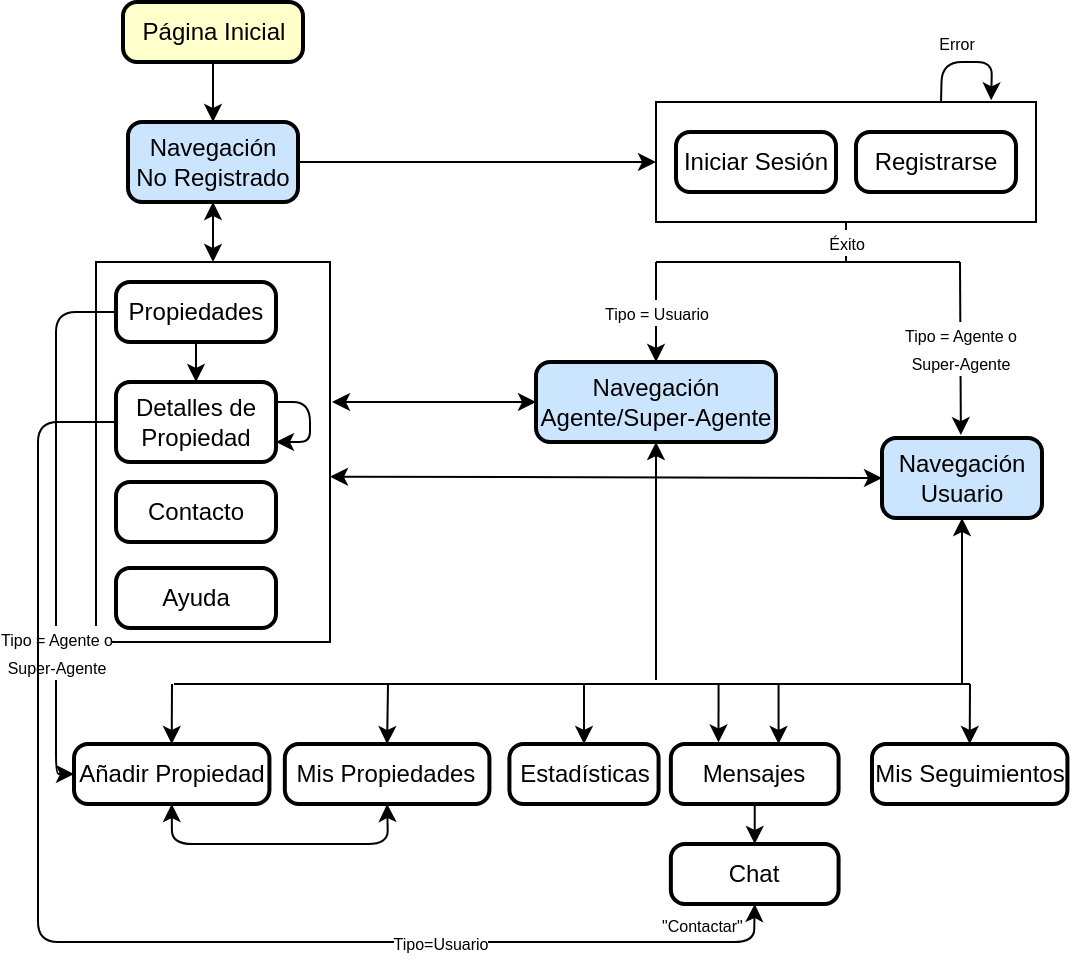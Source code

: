 <mxfile version="12.6.5" type="device"><diagram id="JCjXPCmnTKzRvg28eZjl" name="Page-1"><mxGraphModel dx="1648" dy="808" grid="1" gridSize="10" guides="1" tooltips="1" connect="1" arrows="1" fold="1" page="1" pageScale="1" pageWidth="827" pageHeight="1169" math="0" shadow="0"><root><mxCell id="0"/><mxCell id="1" parent="0"/><mxCell id="Wlmzfwos-EgjaHwPb1m1-56" value="" style="rounded=0;whiteSpace=wrap;html=1;" parent="1" vertex="1"><mxGeometry x="150" y="240" width="117" height="190" as="geometry"/></mxCell><mxCell id="Wlmzfwos-EgjaHwPb1m1-33" value="" style="rounded=0;whiteSpace=wrap;html=1;" parent="1" vertex="1"><mxGeometry x="430" y="160" width="190" height="60" as="geometry"/></mxCell><mxCell id="Wlmzfwos-EgjaHwPb1m1-1" value="Página Inicial" style="rounded=1;whiteSpace=wrap;html=1;absoluteArcSize=1;arcSize=14;strokeWidth=2;fillColor=#FFFFCC;" parent="1" vertex="1"><mxGeometry x="163.5" y="110" width="90" height="30" as="geometry"/></mxCell><mxCell id="Wlmzfwos-EgjaHwPb1m1-2" value="Navegación&lt;br&gt;No Registrado" style="rounded=1;whiteSpace=wrap;html=1;absoluteArcSize=1;arcSize=14;strokeWidth=2;fillColor=#CCE5FF;" parent="1" vertex="1"><mxGeometry x="166" y="170" width="85" height="40" as="geometry"/></mxCell><mxCell id="Wlmzfwos-EgjaHwPb1m1-3" value="" style="endArrow=classic;html=1;exitX=0.5;exitY=1;exitDx=0;exitDy=0;entryX=0.5;entryY=0;entryDx=0;entryDy=0;" parent="1" source="Wlmzfwos-EgjaHwPb1m1-1" target="Wlmzfwos-EgjaHwPb1m1-2" edge="1"><mxGeometry width="50" height="50" relative="1" as="geometry"><mxPoint x="350" y="390" as="sourcePoint"/><mxPoint x="330" y="250" as="targetPoint"/></mxGeometry></mxCell><mxCell id="Wlmzfwos-EgjaHwPb1m1-9" value="Iniciar Sesión" style="rounded=1;whiteSpace=wrap;html=1;absoluteArcSize=1;arcSize=14;strokeWidth=2;" parent="1" vertex="1"><mxGeometry x="440" y="175" width="80" height="30" as="geometry"/></mxCell><mxCell id="Wlmzfwos-EgjaHwPb1m1-13" value="" style="endArrow=classic;html=1;exitX=1;exitY=0.5;exitDx=0;exitDy=0;entryX=0;entryY=0.5;entryDx=0;entryDy=0;" parent="1" source="Wlmzfwos-EgjaHwPb1m1-2" target="Wlmzfwos-EgjaHwPb1m1-33" edge="1"><mxGeometry width="50" height="50" relative="1" as="geometry"><mxPoint x="460" y="172.5" as="sourcePoint"/><mxPoint x="500" y="210" as="targetPoint"/></mxGeometry></mxCell><mxCell id="Wlmzfwos-EgjaHwPb1m1-29" value="&lt;font style=&quot;font-size: 8px&quot;&gt;Tipo = Agente o&lt;br&gt;Super-Agente&lt;/font&gt;" style="endArrow=classic;html=1;entryX=0.493;entryY=-0.036;entryDx=0;entryDy=0;entryPerimeter=0;" parent="1" target="Wlmzfwos-EgjaHwPb1m1-41" edge="1"><mxGeometry width="50" height="50" relative="1" as="geometry"><mxPoint x="582" y="240" as="sourcePoint"/><mxPoint x="592.29" y="320" as="targetPoint"/></mxGeometry></mxCell><mxCell id="Wlmzfwos-EgjaHwPb1m1-34" value="Registrarse" style="rounded=1;whiteSpace=wrap;html=1;absoluteArcSize=1;arcSize=14;strokeWidth=2;" parent="1" vertex="1"><mxGeometry x="530" y="175" width="80" height="30" as="geometry"/></mxCell><mxCell id="Wlmzfwos-EgjaHwPb1m1-36" value="Navegación&lt;br&gt;Agente/Super-Agente" style="rounded=1;whiteSpace=wrap;html=1;absoluteArcSize=1;arcSize=14;strokeWidth=2;fillColor=#CCE5FF;" parent="1" vertex="1"><mxGeometry x="370" y="290" width="120" height="40" as="geometry"/></mxCell><mxCell id="Wlmzfwos-EgjaHwPb1m1-41" value="Navegación&lt;br&gt;Usuario" style="rounded=1;whiteSpace=wrap;html=1;absoluteArcSize=1;arcSize=14;strokeWidth=2;fillColor=#CCE5FF;" parent="1" vertex="1"><mxGeometry x="543" y="328" width="80" height="40" as="geometry"/></mxCell><mxCell id="Wlmzfwos-EgjaHwPb1m1-45" value="&lt;font style=&quot;font-size: 8px&quot;&gt;Error&lt;/font&gt;" style="endArrow=classic;html=1;exitX=0.75;exitY=0;exitDx=0;exitDy=0;entryX=0.882;entryY=-0.014;entryDx=0;entryDy=0;entryPerimeter=0;" parent="1" source="Wlmzfwos-EgjaHwPb1m1-33" target="Wlmzfwos-EgjaHwPb1m1-33" edge="1"><mxGeometry x="-0.377" y="-12" width="50" height="50" relative="1" as="geometry"><mxPoint x="70" y="192.5" as="sourcePoint"/><mxPoint x="68.24" y="178.4" as="targetPoint"/><Array as="points"><mxPoint x="573" y="140"/><mxPoint x="598" y="140"/></Array><mxPoint x="7" y="-22" as="offset"/></mxGeometry></mxCell><mxCell id="Wlmzfwos-EgjaHwPb1m1-53" value="Propiedades" style="rounded=1;whiteSpace=wrap;html=1;absoluteArcSize=1;arcSize=14;strokeWidth=2;" parent="1" vertex="1"><mxGeometry x="160" y="250" width="80" height="30" as="geometry"/></mxCell><mxCell id="Wlmzfwos-EgjaHwPb1m1-54" value="Detalles de Propiedad" style="rounded=1;whiteSpace=wrap;html=1;absoluteArcSize=1;arcSize=14;strokeWidth=2;" parent="1" vertex="1"><mxGeometry x="160" y="300" width="80" height="40" as="geometry"/></mxCell><mxCell id="Wlmzfwos-EgjaHwPb1m1-55" value="Contacto" style="rounded=1;whiteSpace=wrap;html=1;absoluteArcSize=1;arcSize=14;strokeWidth=2;" parent="1" vertex="1"><mxGeometry x="160" y="350" width="80" height="30" as="geometry"/></mxCell><mxCell id="Wlmzfwos-EgjaHwPb1m1-61" value="" style="endArrow=classic;startArrow=classic;html=1;entryX=0.5;entryY=1;entryDx=0;entryDy=0;exitX=0.5;exitY=0;exitDx=0;exitDy=0;" parent="1" source="Wlmzfwos-EgjaHwPb1m1-56" target="Wlmzfwos-EgjaHwPb1m1-2" edge="1"><mxGeometry width="50" height="50" relative="1" as="geometry"><mxPoint x="190" y="510" as="sourcePoint"/><mxPoint x="240" y="460" as="targetPoint"/><Array as="points"/></mxGeometry></mxCell><mxCell id="Wlmzfwos-EgjaHwPb1m1-62" value="" style="endArrow=classic;startArrow=classic;html=1;entryX=0;entryY=0.5;entryDx=0;entryDy=0;" parent="1" target="Wlmzfwos-EgjaHwPb1m1-36" edge="1"><mxGeometry width="50" height="50" relative="1" as="geometry"><mxPoint x="268" y="310" as="sourcePoint"/><mxPoint x="380" y="200" as="targetPoint"/><Array as="points"/></mxGeometry></mxCell><mxCell id="Wlmzfwos-EgjaHwPb1m1-64" value="" style="endArrow=classic;html=1;entryX=0.5;entryY=0;entryDx=0;entryDy=0;exitX=0.5;exitY=1;exitDx=0;exitDy=0;" parent="1" source="Wlmzfwos-EgjaHwPb1m1-53" target="Wlmzfwos-EgjaHwPb1m1-54" edge="1"><mxGeometry width="50" height="50" relative="1" as="geometry"><mxPoint x="150" y="450" as="sourcePoint"/><mxPoint x="200" y="400" as="targetPoint"/></mxGeometry></mxCell><mxCell id="Wlmzfwos-EgjaHwPb1m1-65" value="&lt;font style=&quot;font-size: 8px&quot;&gt;Éxito&lt;/font&gt;" style="endArrow=none;html=1;entryX=0.5;entryY=1;entryDx=0;entryDy=0;" parent="1" target="Wlmzfwos-EgjaHwPb1m1-33" edge="1"><mxGeometry width="50" height="50" relative="1" as="geometry"><mxPoint x="525" y="240" as="sourcePoint"/><mxPoint x="170" y="470" as="targetPoint"/></mxGeometry></mxCell><mxCell id="Wlmzfwos-EgjaHwPb1m1-66" value="" style="endArrow=none;html=1;" parent="1" edge="1"><mxGeometry width="50" height="50" relative="1" as="geometry"><mxPoint x="430" y="240" as="sourcePoint"/><mxPoint x="582" y="240" as="targetPoint"/></mxGeometry></mxCell><mxCell id="Wlmzfwos-EgjaHwPb1m1-67" value="&lt;font style=&quot;font-size: 8px&quot;&gt;Tipo = Usuario&lt;/font&gt;" style="endArrow=classic;html=1;" parent="1" edge="1"><mxGeometry width="50" height="50" relative="1" as="geometry"><mxPoint x="430" y="240" as="sourcePoint"/><mxPoint x="430" y="290" as="targetPoint"/></mxGeometry></mxCell><mxCell id="Wlmzfwos-EgjaHwPb1m1-68" value="" style="endArrow=classic;startArrow=classic;html=1;entryX=0;entryY=0.5;entryDx=0;entryDy=0;exitX=1;exitY=0.565;exitDx=0;exitDy=0;exitPerimeter=0;" parent="1" source="Wlmzfwos-EgjaHwPb1m1-56" target="Wlmzfwos-EgjaHwPb1m1-41" edge="1"><mxGeometry width="50" height="50" relative="1" as="geometry"><mxPoint x="160" y="460" as="sourcePoint"/><mxPoint x="210" y="410" as="targetPoint"/></mxGeometry></mxCell><mxCell id="Wlmzfwos-EgjaHwPb1m1-71" value="Añadir Propiedad" style="rounded=1;whiteSpace=wrap;html=1;absoluteArcSize=1;arcSize=14;strokeWidth=2;" parent="1" vertex="1"><mxGeometry x="139.0" y="481" width="97.71" height="30" as="geometry"/></mxCell><mxCell id="Wlmzfwos-EgjaHwPb1m1-72" value="Mis Propiedades" style="rounded=1;whiteSpace=wrap;html=1;absoluteArcSize=1;arcSize=14;strokeWidth=2;" parent="1" vertex="1"><mxGeometry x="244.42" y="481" width="102.29" height="30" as="geometry"/></mxCell><mxCell id="Wlmzfwos-EgjaHwPb1m1-73" value="Estadísticas" style="rounded=1;whiteSpace=wrap;html=1;absoluteArcSize=1;arcSize=14;strokeWidth=2;" parent="1" vertex="1"><mxGeometry x="356.71" y="481" width="74.58" height="30" as="geometry"/></mxCell><mxCell id="Wlmzfwos-EgjaHwPb1m1-74" value="Mensajes" style="rounded=1;whiteSpace=wrap;html=1;absoluteArcSize=1;arcSize=14;strokeWidth=2;" parent="1" vertex="1"><mxGeometry x="437.43" y="481" width="83.86" height="30" as="geometry"/></mxCell><mxCell id="Wlmzfwos-EgjaHwPb1m1-75" value="Chat" style="rounded=1;whiteSpace=wrap;html=1;absoluteArcSize=1;arcSize=14;strokeWidth=2;" parent="1" vertex="1"><mxGeometry x="437.43" y="531" width="83.86" height="30" as="geometry"/></mxCell><mxCell id="Wlmzfwos-EgjaHwPb1m1-76" value="Mis Seguimientos" style="rounded=1;whiteSpace=wrap;html=1;absoluteArcSize=1;arcSize=14;strokeWidth=2;" parent="1" vertex="1"><mxGeometry x="538" y="481" width="97.71" height="30" as="geometry"/></mxCell><mxCell id="Wlmzfwos-EgjaHwPb1m1-77" value="" style="endArrow=classic;html=1;entryX=0.5;entryY=0;entryDx=0;entryDy=0;exitX=0.5;exitY=1;exitDx=0;exitDy=0;" parent="1" source="Wlmzfwos-EgjaHwPb1m1-74" target="Wlmzfwos-EgjaHwPb1m1-75" edge="1"><mxGeometry width="50" height="50" relative="1" as="geometry"><mxPoint x="-42.57" y="671" as="sourcePoint"/><mxPoint x="7.43" y="621" as="targetPoint"/></mxGeometry></mxCell><mxCell id="Wlmzfwos-EgjaHwPb1m1-81" value="" style="endArrow=none;html=1;" parent="1" edge="1"><mxGeometry width="50" height="50" relative="1" as="geometry"><mxPoint x="491.29" y="451" as="sourcePoint"/><mxPoint x="587" y="451" as="targetPoint"/></mxGeometry></mxCell><mxCell id="Wlmzfwos-EgjaHwPb1m1-82" value="" style="endArrow=classic;html=1;entryX=0.5;entryY=0;entryDx=0;entryDy=0;" parent="1" target="Wlmzfwos-EgjaHwPb1m1-76" edge="1"><mxGeometry width="50" height="50" relative="1" as="geometry"><mxPoint x="587" y="451" as="sourcePoint"/><mxPoint x="28" y="591" as="targetPoint"/></mxGeometry></mxCell><mxCell id="Wlmzfwos-EgjaHwPb1m1-83" value="" style="endArrow=classic;html=1;entryX=0.642;entryY=0;entryDx=0;entryDy=0;entryPerimeter=0;" parent="1" target="Wlmzfwos-EgjaHwPb1m1-74" edge="1"><mxGeometry width="50" height="50" relative="1" as="geometry"><mxPoint x="491.29" y="451" as="sourcePoint"/><mxPoint x="481.29" y="471" as="targetPoint"/></mxGeometry></mxCell><mxCell id="Wlmzfwos-EgjaHwPb1m1-84" value="" style="endArrow=classic;html=1;entryX=0.5;entryY=1;entryDx=0;entryDy=0;" parent="1" target="Wlmzfwos-EgjaHwPb1m1-41" edge="1"><mxGeometry width="50" height="50" relative="1" as="geometry"><mxPoint x="583" y="451" as="sourcePoint"/><mxPoint x="572.29" y="380" as="targetPoint"/></mxGeometry></mxCell><mxCell id="Wlmzfwos-EgjaHwPb1m1-85" value="" style="endArrow=classic;html=1;entryX=0.5;entryY=1;entryDx=0;entryDy=0;" parent="1" target="Wlmzfwos-EgjaHwPb1m1-36" edge="1"><mxGeometry width="50" height="50" relative="1" as="geometry"><mxPoint x="430" y="449" as="sourcePoint"/><mxPoint x="740" y="380" as="targetPoint"/></mxGeometry></mxCell><mxCell id="Wlmzfwos-EgjaHwPb1m1-86" value="" style="endArrow=none;html=1;" parent="1" edge="1"><mxGeometry width="50" height="50" relative="1" as="geometry"><mxPoint x="189" y="451" as="sourcePoint"/><mxPoint x="519" y="451" as="targetPoint"/></mxGeometry></mxCell><mxCell id="Wlmzfwos-EgjaHwPb1m1-87" value="" style="endArrow=classic;html=1;entryX=0.5;entryY=0;entryDx=0;entryDy=0;" parent="1" target="Wlmzfwos-EgjaHwPb1m1-73" edge="1"><mxGeometry width="50" height="50" relative="1" as="geometry"><mxPoint x="394" y="451" as="sourcePoint"/><mxPoint x="199" y="591" as="targetPoint"/></mxGeometry></mxCell><mxCell id="Wlmzfwos-EgjaHwPb1m1-88" value="" style="endArrow=classic;html=1;entryX=0.5;entryY=0;entryDx=0;entryDy=0;" parent="1" target="Wlmzfwos-EgjaHwPb1m1-72" edge="1"><mxGeometry width="50" height="50" relative="1" as="geometry"><mxPoint x="296" y="451" as="sourcePoint"/><mxPoint x="404.0" y="491" as="targetPoint"/></mxGeometry></mxCell><mxCell id="Wlmzfwos-EgjaHwPb1m1-89" value="" style="endArrow=classic;html=1;entryX=0.5;entryY=0;entryDx=0;entryDy=0;" parent="1" target="Wlmzfwos-EgjaHwPb1m1-71" edge="1"><mxGeometry width="50" height="50" relative="1" as="geometry"><mxPoint x="188" y="451" as="sourcePoint"/><mxPoint x="305.565" y="491" as="targetPoint"/></mxGeometry></mxCell><mxCell id="Wlmzfwos-EgjaHwPb1m1-90" value="" style="endArrow=classic;html=1;entryX=0.284;entryY=-0.025;entryDx=0;entryDy=0;entryPerimeter=0;" parent="1" target="Wlmzfwos-EgjaHwPb1m1-74" edge="1"><mxGeometry width="50" height="50" relative="1" as="geometry"><mxPoint x="461.29" y="451" as="sourcePoint"/><mxPoint x="451.49" y="471.1" as="targetPoint"/></mxGeometry></mxCell><mxCell id="Wlmzfwos-EgjaHwPb1m1-92" value="&lt;font style=&quot;font-size: 8px&quot;&gt;Tipo = Agente o&lt;br&gt;Super-Agente&lt;/font&gt;" style="endArrow=classic;html=1;entryX=0;entryY=0.5;entryDx=0;entryDy=0;exitX=0;exitY=0.5;exitDx=0;exitDy=0;" parent="1" source="Wlmzfwos-EgjaHwPb1m1-53" target="Wlmzfwos-EgjaHwPb1m1-71" edge="1"><mxGeometry x="0.48" width="50" height="50" relative="1" as="geometry"><mxPoint x="669" y="250" as="sourcePoint"/><mxPoint x="669.44" y="338.56" as="targetPoint"/><Array as="points"><mxPoint x="130" y="265"/><mxPoint x="130" y="496"/></Array><mxPoint as="offset"/></mxGeometry></mxCell><mxCell id="Wlmzfwos-EgjaHwPb1m1-108" value="&lt;font style=&quot;font-size: 8px&quot;&gt;&quot;Contactar&quot;&lt;/font&gt;" style="text;html=1;" parent="1" vertex="1"><mxGeometry x="431.29" y="557" width="50" height="20" as="geometry"/></mxCell><mxCell id="Wlmzfwos-EgjaHwPb1m1-112" value="" style="endArrow=classic;startArrow=classic;html=1;entryX=0.5;entryY=1;entryDx=0;entryDy=0;exitX=0.5;exitY=1;exitDx=0;exitDy=0;" parent="1" source="Wlmzfwos-EgjaHwPb1m1-72" target="Wlmzfwos-EgjaHwPb1m1-71" edge="1"><mxGeometry width="50" height="50" relative="1" as="geometry"><mxPoint x="69" y="691" as="sourcePoint"/><mxPoint x="119" y="641" as="targetPoint"/><Array as="points"><mxPoint x="296" y="531"/><mxPoint x="188" y="531"/></Array></mxGeometry></mxCell><mxCell id="iJIEUMH-ugNIL0bkpY4p-1" value="" style="endArrow=classic;html=1;entryX=1;entryY=0.75;entryDx=0;entryDy=0;exitX=1;exitY=0.25;exitDx=0;exitDy=0;" parent="1" source="Wlmzfwos-EgjaHwPb1m1-54" target="Wlmzfwos-EgjaHwPb1m1-54" edge="1"><mxGeometry x="0.37" y="-21" width="50" height="50" relative="1" as="geometry"><mxPoint x="170" y="275" as="sourcePoint"/><mxPoint x="150" y="465" as="targetPoint"/><Array as="points"><mxPoint x="257" y="310"/><mxPoint x="257" y="330"/></Array><mxPoint x="18" y="11" as="offset"/></mxGeometry></mxCell><mxCell id="iJIEUMH-ugNIL0bkpY4p-2" value="&lt;span style=&quot;font-size: 8px&quot;&gt;Tipo=Usuario&lt;/span&gt;" style="endArrow=classic;html=1;exitX=0;exitY=0.5;exitDx=0;exitDy=0;entryX=0.5;entryY=1;entryDx=0;entryDy=0;" parent="1" source="Wlmzfwos-EgjaHwPb1m1-54" target="Wlmzfwos-EgjaHwPb1m1-75" edge="1"><mxGeometry x="0.48" width="50" height="50" relative="1" as="geometry"><mxPoint x="170" y="275" as="sourcePoint"/><mxPoint x="536" y="556" as="targetPoint"/><Array as="points"><mxPoint x="121" y="320"/><mxPoint x="121" y="580"/><mxPoint x="479" y="580"/></Array><mxPoint as="offset"/></mxGeometry></mxCell><mxCell id="cabAw7A9aXeDWsS5mzlU-1" value="Ayuda" style="rounded=1;whiteSpace=wrap;html=1;absoluteArcSize=1;arcSize=14;strokeWidth=2;" parent="1" vertex="1"><mxGeometry x="160" y="393" width="80" height="30" as="geometry"/></mxCell></root></mxGraphModel></diagram></mxfile>